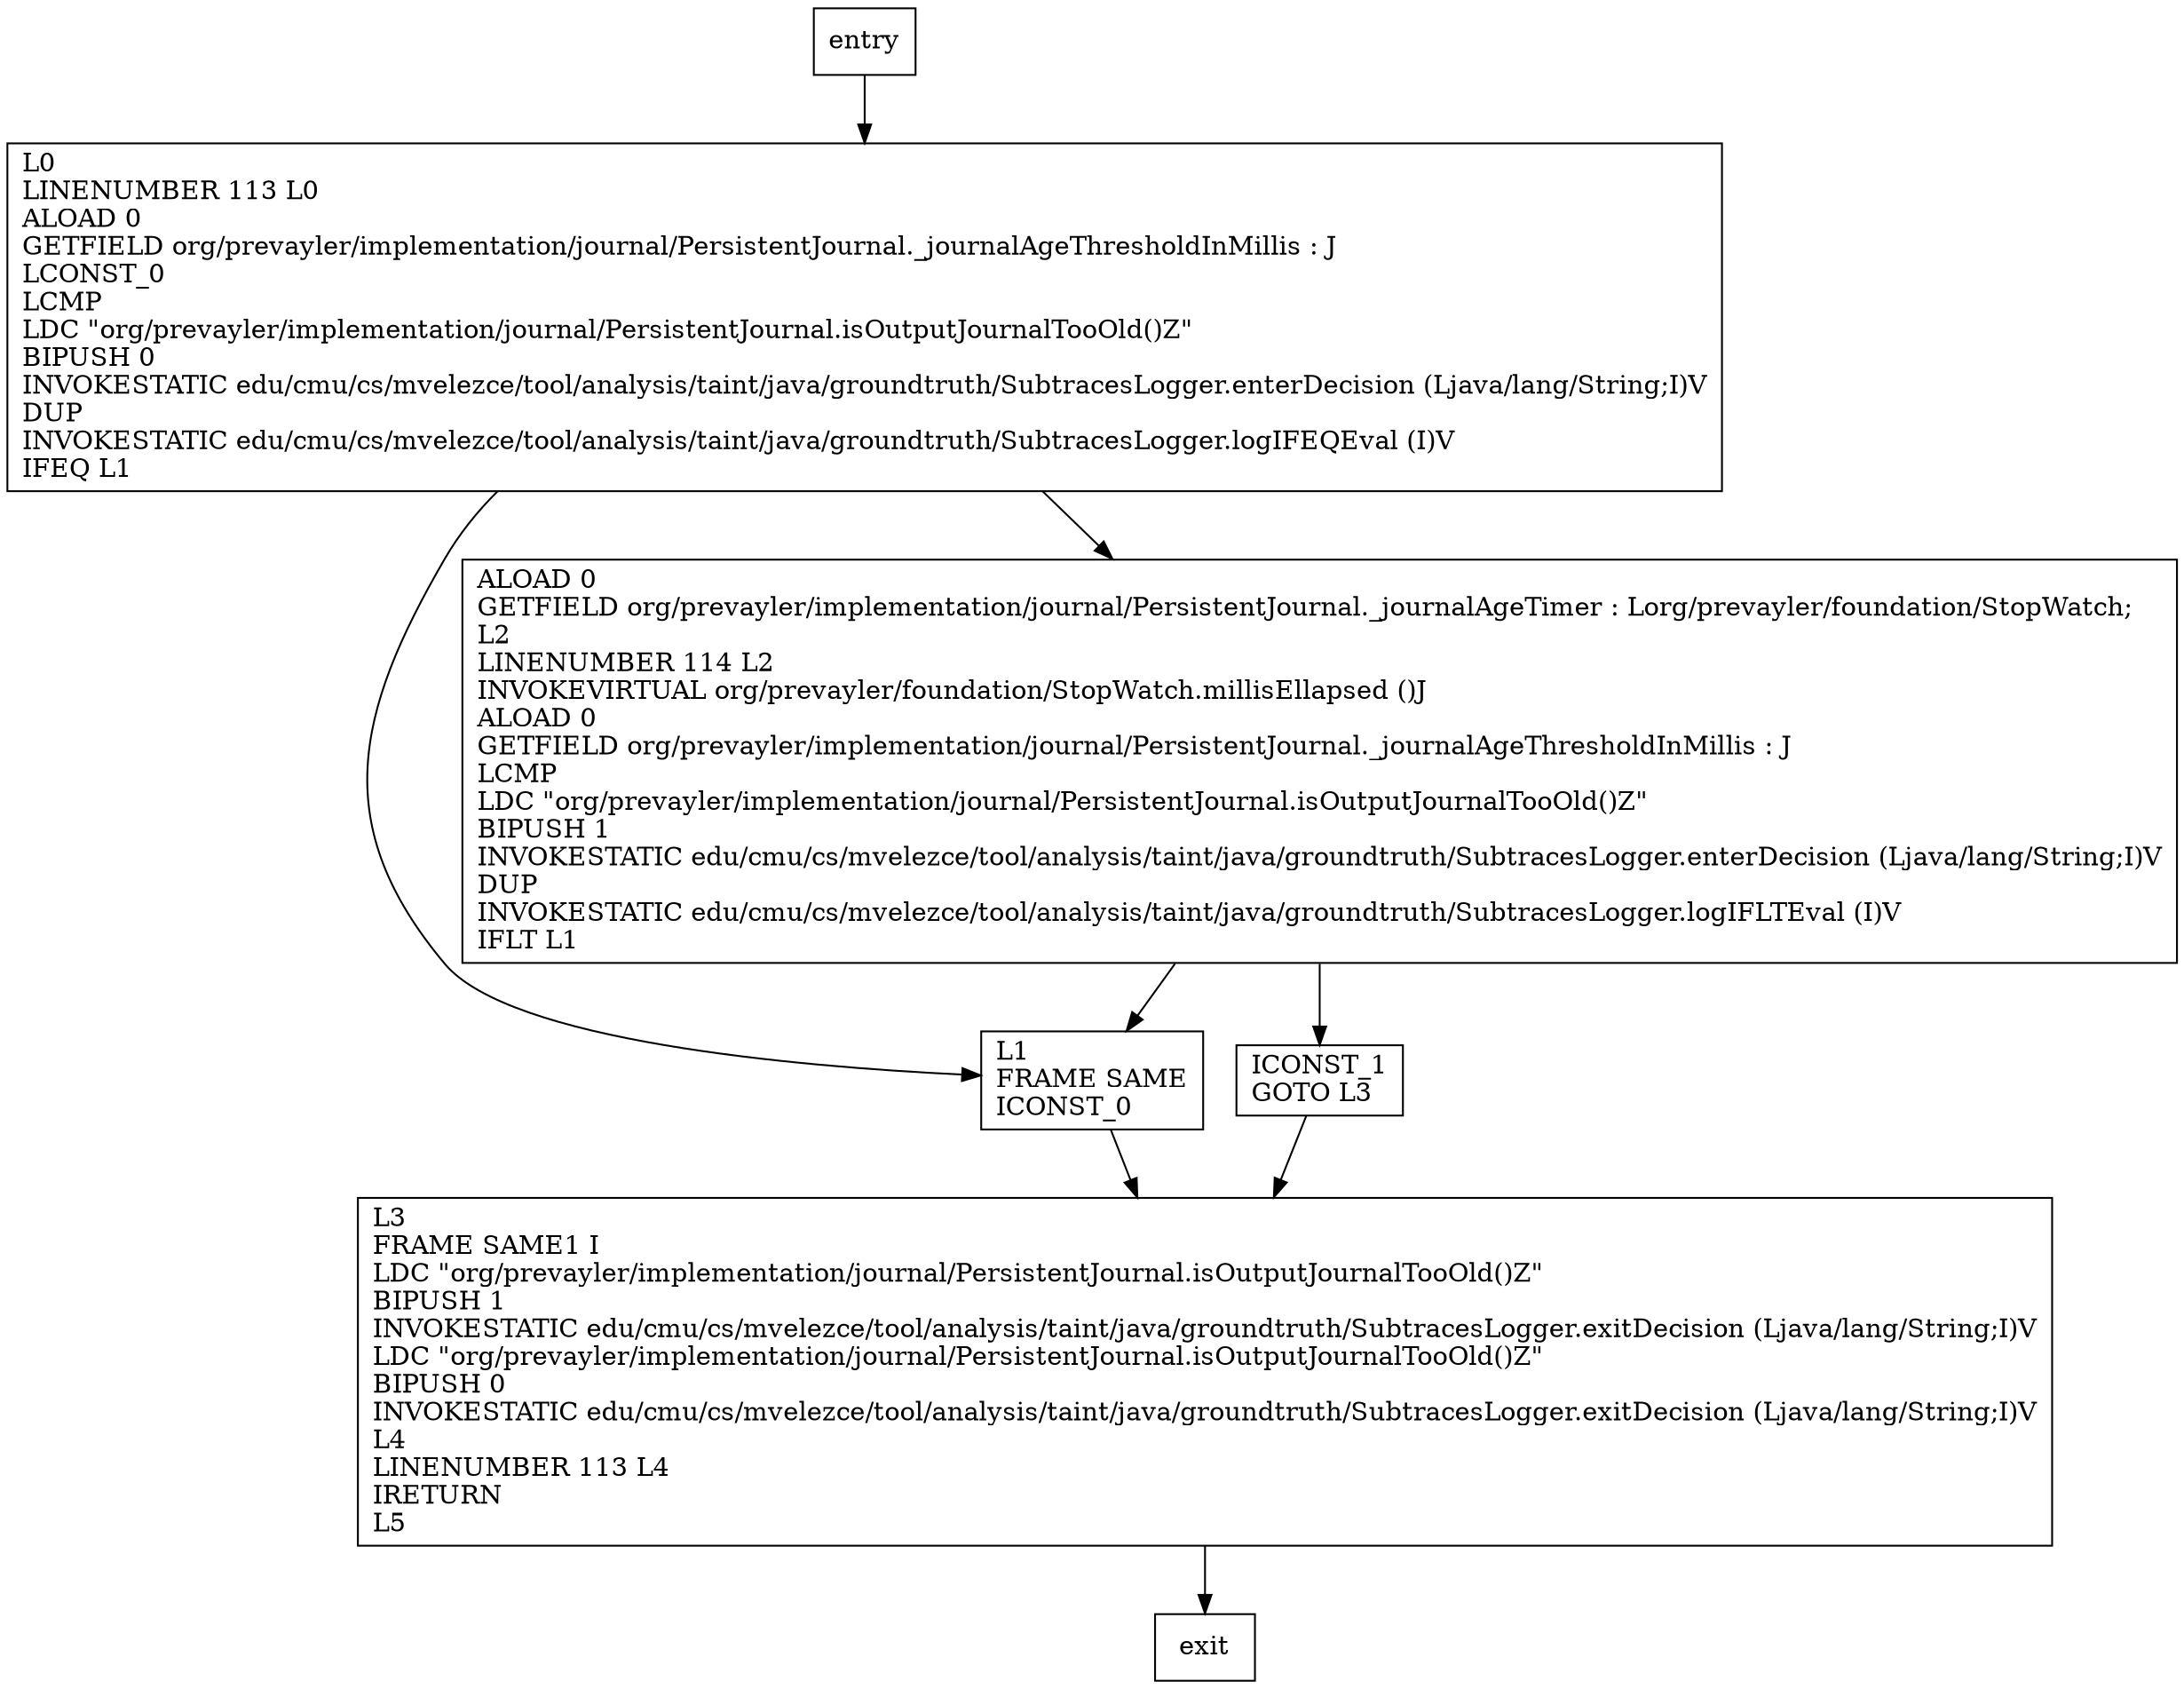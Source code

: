 digraph isOutputJournalTooOld {
node [shape=record];
141213117 [label="L0\lLINENUMBER 113 L0\lALOAD 0\lGETFIELD org/prevayler/implementation/journal/PersistentJournal._journalAgeThresholdInMillis : J\lLCONST_0\lLCMP\lLDC \"org/prevayler/implementation/journal/PersistentJournal.isOutputJournalTooOld()Z\"\lBIPUSH 0\lINVOKESTATIC edu/cmu/cs/mvelezce/tool/analysis/taint/java/groundtruth/SubtracesLogger.enterDecision (Ljava/lang/String;I)V\lDUP\lINVOKESTATIC edu/cmu/cs/mvelezce/tool/analysis/taint/java/groundtruth/SubtracesLogger.logIFEQEval (I)V\lIFEQ L1\l"];
135370989 [label="L1\lFRAME SAME\lICONST_0\l"];
1122059861 [label="ALOAD 0\lGETFIELD org/prevayler/implementation/journal/PersistentJournal._journalAgeTimer : Lorg/prevayler/foundation/StopWatch;\lL2\lLINENUMBER 114 L2\lINVOKEVIRTUAL org/prevayler/foundation/StopWatch.millisEllapsed ()J\lALOAD 0\lGETFIELD org/prevayler/implementation/journal/PersistentJournal._journalAgeThresholdInMillis : J\lLCMP\lLDC \"org/prevayler/implementation/journal/PersistentJournal.isOutputJournalTooOld()Z\"\lBIPUSH 1\lINVOKESTATIC edu/cmu/cs/mvelezce/tool/analysis/taint/java/groundtruth/SubtracesLogger.enterDecision (Ljava/lang/String;I)V\lDUP\lINVOKESTATIC edu/cmu/cs/mvelezce/tool/analysis/taint/java/groundtruth/SubtracesLogger.logIFLTEval (I)V\lIFLT L1\l"];
671546968 [label="ICONST_1\lGOTO L3\l"];
1968974256 [label="L3\lFRAME SAME1 I\lLDC \"org/prevayler/implementation/journal/PersistentJournal.isOutputJournalTooOld()Z\"\lBIPUSH 1\lINVOKESTATIC edu/cmu/cs/mvelezce/tool/analysis/taint/java/groundtruth/SubtracesLogger.exitDecision (Ljava/lang/String;I)V\lLDC \"org/prevayler/implementation/journal/PersistentJournal.isOutputJournalTooOld()Z\"\lBIPUSH 0\lINVOKESTATIC edu/cmu/cs/mvelezce/tool/analysis/taint/java/groundtruth/SubtracesLogger.exitDecision (Ljava/lang/String;I)V\lL4\lLINENUMBER 113 L4\lIRETURN\lL5\l"];
entry;
exit;
entry -> 141213117;
141213117 -> 135370989;
141213117 -> 1122059861;
135370989 -> 1968974256;
1122059861 -> 135370989;
1122059861 -> 671546968;
671546968 -> 1968974256;
1968974256 -> exit;
}
